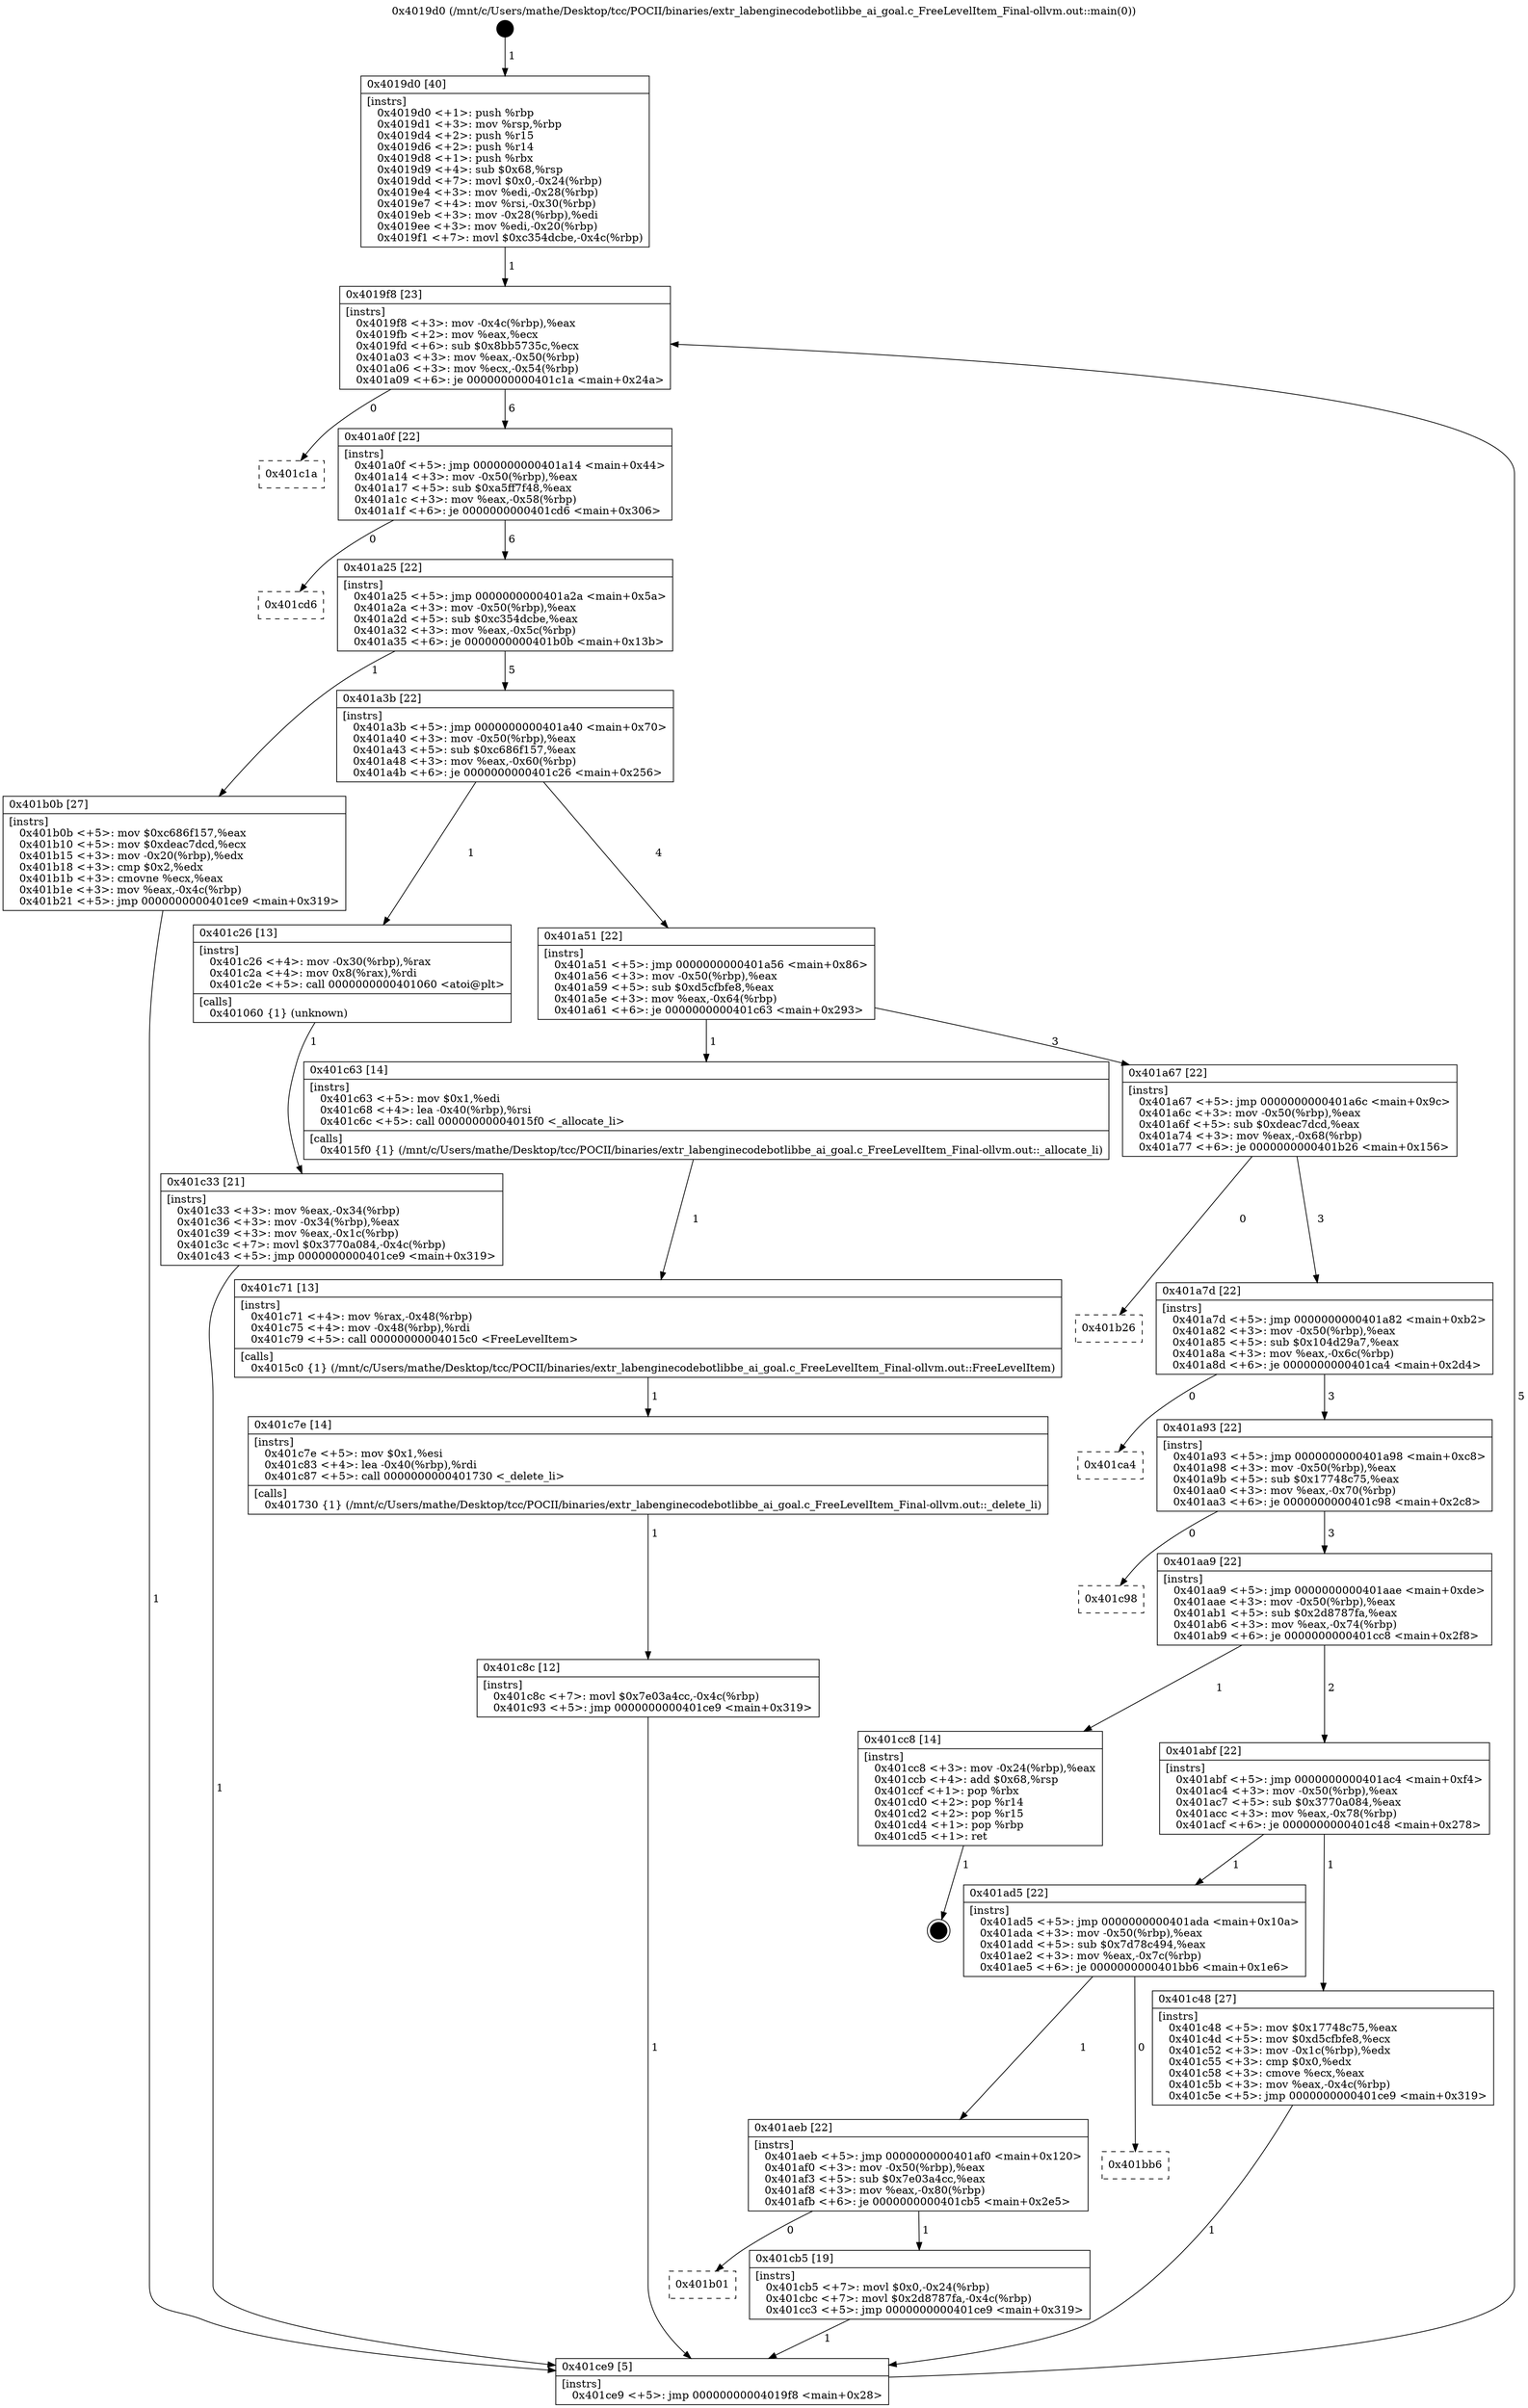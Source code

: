 digraph "0x4019d0" {
  label = "0x4019d0 (/mnt/c/Users/mathe/Desktop/tcc/POCII/binaries/extr_labenginecodebotlibbe_ai_goal.c_FreeLevelItem_Final-ollvm.out::main(0))"
  labelloc = "t"
  node[shape=record]

  Entry [label="",width=0.3,height=0.3,shape=circle,fillcolor=black,style=filled]
  "0x4019f8" [label="{
     0x4019f8 [23]\l
     | [instrs]\l
     &nbsp;&nbsp;0x4019f8 \<+3\>: mov -0x4c(%rbp),%eax\l
     &nbsp;&nbsp;0x4019fb \<+2\>: mov %eax,%ecx\l
     &nbsp;&nbsp;0x4019fd \<+6\>: sub $0x8bb5735c,%ecx\l
     &nbsp;&nbsp;0x401a03 \<+3\>: mov %eax,-0x50(%rbp)\l
     &nbsp;&nbsp;0x401a06 \<+3\>: mov %ecx,-0x54(%rbp)\l
     &nbsp;&nbsp;0x401a09 \<+6\>: je 0000000000401c1a \<main+0x24a\>\l
  }"]
  "0x401c1a" [label="{
     0x401c1a\l
  }", style=dashed]
  "0x401a0f" [label="{
     0x401a0f [22]\l
     | [instrs]\l
     &nbsp;&nbsp;0x401a0f \<+5\>: jmp 0000000000401a14 \<main+0x44\>\l
     &nbsp;&nbsp;0x401a14 \<+3\>: mov -0x50(%rbp),%eax\l
     &nbsp;&nbsp;0x401a17 \<+5\>: sub $0xa5ff7f48,%eax\l
     &nbsp;&nbsp;0x401a1c \<+3\>: mov %eax,-0x58(%rbp)\l
     &nbsp;&nbsp;0x401a1f \<+6\>: je 0000000000401cd6 \<main+0x306\>\l
  }"]
  Exit [label="",width=0.3,height=0.3,shape=circle,fillcolor=black,style=filled,peripheries=2]
  "0x401cd6" [label="{
     0x401cd6\l
  }", style=dashed]
  "0x401a25" [label="{
     0x401a25 [22]\l
     | [instrs]\l
     &nbsp;&nbsp;0x401a25 \<+5\>: jmp 0000000000401a2a \<main+0x5a\>\l
     &nbsp;&nbsp;0x401a2a \<+3\>: mov -0x50(%rbp),%eax\l
     &nbsp;&nbsp;0x401a2d \<+5\>: sub $0xc354dcbe,%eax\l
     &nbsp;&nbsp;0x401a32 \<+3\>: mov %eax,-0x5c(%rbp)\l
     &nbsp;&nbsp;0x401a35 \<+6\>: je 0000000000401b0b \<main+0x13b\>\l
  }"]
  "0x401b01" [label="{
     0x401b01\l
  }", style=dashed]
  "0x401b0b" [label="{
     0x401b0b [27]\l
     | [instrs]\l
     &nbsp;&nbsp;0x401b0b \<+5\>: mov $0xc686f157,%eax\l
     &nbsp;&nbsp;0x401b10 \<+5\>: mov $0xdeac7dcd,%ecx\l
     &nbsp;&nbsp;0x401b15 \<+3\>: mov -0x20(%rbp),%edx\l
     &nbsp;&nbsp;0x401b18 \<+3\>: cmp $0x2,%edx\l
     &nbsp;&nbsp;0x401b1b \<+3\>: cmovne %ecx,%eax\l
     &nbsp;&nbsp;0x401b1e \<+3\>: mov %eax,-0x4c(%rbp)\l
     &nbsp;&nbsp;0x401b21 \<+5\>: jmp 0000000000401ce9 \<main+0x319\>\l
  }"]
  "0x401a3b" [label="{
     0x401a3b [22]\l
     | [instrs]\l
     &nbsp;&nbsp;0x401a3b \<+5\>: jmp 0000000000401a40 \<main+0x70\>\l
     &nbsp;&nbsp;0x401a40 \<+3\>: mov -0x50(%rbp),%eax\l
     &nbsp;&nbsp;0x401a43 \<+5\>: sub $0xc686f157,%eax\l
     &nbsp;&nbsp;0x401a48 \<+3\>: mov %eax,-0x60(%rbp)\l
     &nbsp;&nbsp;0x401a4b \<+6\>: je 0000000000401c26 \<main+0x256\>\l
  }"]
  "0x401ce9" [label="{
     0x401ce9 [5]\l
     | [instrs]\l
     &nbsp;&nbsp;0x401ce9 \<+5\>: jmp 00000000004019f8 \<main+0x28\>\l
  }"]
  "0x4019d0" [label="{
     0x4019d0 [40]\l
     | [instrs]\l
     &nbsp;&nbsp;0x4019d0 \<+1\>: push %rbp\l
     &nbsp;&nbsp;0x4019d1 \<+3\>: mov %rsp,%rbp\l
     &nbsp;&nbsp;0x4019d4 \<+2\>: push %r15\l
     &nbsp;&nbsp;0x4019d6 \<+2\>: push %r14\l
     &nbsp;&nbsp;0x4019d8 \<+1\>: push %rbx\l
     &nbsp;&nbsp;0x4019d9 \<+4\>: sub $0x68,%rsp\l
     &nbsp;&nbsp;0x4019dd \<+7\>: movl $0x0,-0x24(%rbp)\l
     &nbsp;&nbsp;0x4019e4 \<+3\>: mov %edi,-0x28(%rbp)\l
     &nbsp;&nbsp;0x4019e7 \<+4\>: mov %rsi,-0x30(%rbp)\l
     &nbsp;&nbsp;0x4019eb \<+3\>: mov -0x28(%rbp),%edi\l
     &nbsp;&nbsp;0x4019ee \<+3\>: mov %edi,-0x20(%rbp)\l
     &nbsp;&nbsp;0x4019f1 \<+7\>: movl $0xc354dcbe,-0x4c(%rbp)\l
  }"]
  "0x401cb5" [label="{
     0x401cb5 [19]\l
     | [instrs]\l
     &nbsp;&nbsp;0x401cb5 \<+7\>: movl $0x0,-0x24(%rbp)\l
     &nbsp;&nbsp;0x401cbc \<+7\>: movl $0x2d8787fa,-0x4c(%rbp)\l
     &nbsp;&nbsp;0x401cc3 \<+5\>: jmp 0000000000401ce9 \<main+0x319\>\l
  }"]
  "0x401c26" [label="{
     0x401c26 [13]\l
     | [instrs]\l
     &nbsp;&nbsp;0x401c26 \<+4\>: mov -0x30(%rbp),%rax\l
     &nbsp;&nbsp;0x401c2a \<+4\>: mov 0x8(%rax),%rdi\l
     &nbsp;&nbsp;0x401c2e \<+5\>: call 0000000000401060 \<atoi@plt\>\l
     | [calls]\l
     &nbsp;&nbsp;0x401060 \{1\} (unknown)\l
  }"]
  "0x401a51" [label="{
     0x401a51 [22]\l
     | [instrs]\l
     &nbsp;&nbsp;0x401a51 \<+5\>: jmp 0000000000401a56 \<main+0x86\>\l
     &nbsp;&nbsp;0x401a56 \<+3\>: mov -0x50(%rbp),%eax\l
     &nbsp;&nbsp;0x401a59 \<+5\>: sub $0xd5cfbfe8,%eax\l
     &nbsp;&nbsp;0x401a5e \<+3\>: mov %eax,-0x64(%rbp)\l
     &nbsp;&nbsp;0x401a61 \<+6\>: je 0000000000401c63 \<main+0x293\>\l
  }"]
  "0x401c33" [label="{
     0x401c33 [21]\l
     | [instrs]\l
     &nbsp;&nbsp;0x401c33 \<+3\>: mov %eax,-0x34(%rbp)\l
     &nbsp;&nbsp;0x401c36 \<+3\>: mov -0x34(%rbp),%eax\l
     &nbsp;&nbsp;0x401c39 \<+3\>: mov %eax,-0x1c(%rbp)\l
     &nbsp;&nbsp;0x401c3c \<+7\>: movl $0x3770a084,-0x4c(%rbp)\l
     &nbsp;&nbsp;0x401c43 \<+5\>: jmp 0000000000401ce9 \<main+0x319\>\l
  }"]
  "0x401aeb" [label="{
     0x401aeb [22]\l
     | [instrs]\l
     &nbsp;&nbsp;0x401aeb \<+5\>: jmp 0000000000401af0 \<main+0x120\>\l
     &nbsp;&nbsp;0x401af0 \<+3\>: mov -0x50(%rbp),%eax\l
     &nbsp;&nbsp;0x401af3 \<+5\>: sub $0x7e03a4cc,%eax\l
     &nbsp;&nbsp;0x401af8 \<+3\>: mov %eax,-0x80(%rbp)\l
     &nbsp;&nbsp;0x401afb \<+6\>: je 0000000000401cb5 \<main+0x2e5\>\l
  }"]
  "0x401c63" [label="{
     0x401c63 [14]\l
     | [instrs]\l
     &nbsp;&nbsp;0x401c63 \<+5\>: mov $0x1,%edi\l
     &nbsp;&nbsp;0x401c68 \<+4\>: lea -0x40(%rbp),%rsi\l
     &nbsp;&nbsp;0x401c6c \<+5\>: call 00000000004015f0 \<_allocate_li\>\l
     | [calls]\l
     &nbsp;&nbsp;0x4015f0 \{1\} (/mnt/c/Users/mathe/Desktop/tcc/POCII/binaries/extr_labenginecodebotlibbe_ai_goal.c_FreeLevelItem_Final-ollvm.out::_allocate_li)\l
  }"]
  "0x401a67" [label="{
     0x401a67 [22]\l
     | [instrs]\l
     &nbsp;&nbsp;0x401a67 \<+5\>: jmp 0000000000401a6c \<main+0x9c\>\l
     &nbsp;&nbsp;0x401a6c \<+3\>: mov -0x50(%rbp),%eax\l
     &nbsp;&nbsp;0x401a6f \<+5\>: sub $0xdeac7dcd,%eax\l
     &nbsp;&nbsp;0x401a74 \<+3\>: mov %eax,-0x68(%rbp)\l
     &nbsp;&nbsp;0x401a77 \<+6\>: je 0000000000401b26 \<main+0x156\>\l
  }"]
  "0x401bb6" [label="{
     0x401bb6\l
  }", style=dashed]
  "0x401b26" [label="{
     0x401b26\l
  }", style=dashed]
  "0x401a7d" [label="{
     0x401a7d [22]\l
     | [instrs]\l
     &nbsp;&nbsp;0x401a7d \<+5\>: jmp 0000000000401a82 \<main+0xb2\>\l
     &nbsp;&nbsp;0x401a82 \<+3\>: mov -0x50(%rbp),%eax\l
     &nbsp;&nbsp;0x401a85 \<+5\>: sub $0x104d29a7,%eax\l
     &nbsp;&nbsp;0x401a8a \<+3\>: mov %eax,-0x6c(%rbp)\l
     &nbsp;&nbsp;0x401a8d \<+6\>: je 0000000000401ca4 \<main+0x2d4\>\l
  }"]
  "0x401c8c" [label="{
     0x401c8c [12]\l
     | [instrs]\l
     &nbsp;&nbsp;0x401c8c \<+7\>: movl $0x7e03a4cc,-0x4c(%rbp)\l
     &nbsp;&nbsp;0x401c93 \<+5\>: jmp 0000000000401ce9 \<main+0x319\>\l
  }"]
  "0x401ca4" [label="{
     0x401ca4\l
  }", style=dashed]
  "0x401a93" [label="{
     0x401a93 [22]\l
     | [instrs]\l
     &nbsp;&nbsp;0x401a93 \<+5\>: jmp 0000000000401a98 \<main+0xc8\>\l
     &nbsp;&nbsp;0x401a98 \<+3\>: mov -0x50(%rbp),%eax\l
     &nbsp;&nbsp;0x401a9b \<+5\>: sub $0x17748c75,%eax\l
     &nbsp;&nbsp;0x401aa0 \<+3\>: mov %eax,-0x70(%rbp)\l
     &nbsp;&nbsp;0x401aa3 \<+6\>: je 0000000000401c98 \<main+0x2c8\>\l
  }"]
  "0x401c7e" [label="{
     0x401c7e [14]\l
     | [instrs]\l
     &nbsp;&nbsp;0x401c7e \<+5\>: mov $0x1,%esi\l
     &nbsp;&nbsp;0x401c83 \<+4\>: lea -0x40(%rbp),%rdi\l
     &nbsp;&nbsp;0x401c87 \<+5\>: call 0000000000401730 \<_delete_li\>\l
     | [calls]\l
     &nbsp;&nbsp;0x401730 \{1\} (/mnt/c/Users/mathe/Desktop/tcc/POCII/binaries/extr_labenginecodebotlibbe_ai_goal.c_FreeLevelItem_Final-ollvm.out::_delete_li)\l
  }"]
  "0x401c98" [label="{
     0x401c98\l
  }", style=dashed]
  "0x401aa9" [label="{
     0x401aa9 [22]\l
     | [instrs]\l
     &nbsp;&nbsp;0x401aa9 \<+5\>: jmp 0000000000401aae \<main+0xde\>\l
     &nbsp;&nbsp;0x401aae \<+3\>: mov -0x50(%rbp),%eax\l
     &nbsp;&nbsp;0x401ab1 \<+5\>: sub $0x2d8787fa,%eax\l
     &nbsp;&nbsp;0x401ab6 \<+3\>: mov %eax,-0x74(%rbp)\l
     &nbsp;&nbsp;0x401ab9 \<+6\>: je 0000000000401cc8 \<main+0x2f8\>\l
  }"]
  "0x401c71" [label="{
     0x401c71 [13]\l
     | [instrs]\l
     &nbsp;&nbsp;0x401c71 \<+4\>: mov %rax,-0x48(%rbp)\l
     &nbsp;&nbsp;0x401c75 \<+4\>: mov -0x48(%rbp),%rdi\l
     &nbsp;&nbsp;0x401c79 \<+5\>: call 00000000004015c0 \<FreeLevelItem\>\l
     | [calls]\l
     &nbsp;&nbsp;0x4015c0 \{1\} (/mnt/c/Users/mathe/Desktop/tcc/POCII/binaries/extr_labenginecodebotlibbe_ai_goal.c_FreeLevelItem_Final-ollvm.out::FreeLevelItem)\l
  }"]
  "0x401cc8" [label="{
     0x401cc8 [14]\l
     | [instrs]\l
     &nbsp;&nbsp;0x401cc8 \<+3\>: mov -0x24(%rbp),%eax\l
     &nbsp;&nbsp;0x401ccb \<+4\>: add $0x68,%rsp\l
     &nbsp;&nbsp;0x401ccf \<+1\>: pop %rbx\l
     &nbsp;&nbsp;0x401cd0 \<+2\>: pop %r14\l
     &nbsp;&nbsp;0x401cd2 \<+2\>: pop %r15\l
     &nbsp;&nbsp;0x401cd4 \<+1\>: pop %rbp\l
     &nbsp;&nbsp;0x401cd5 \<+1\>: ret\l
  }"]
  "0x401abf" [label="{
     0x401abf [22]\l
     | [instrs]\l
     &nbsp;&nbsp;0x401abf \<+5\>: jmp 0000000000401ac4 \<main+0xf4\>\l
     &nbsp;&nbsp;0x401ac4 \<+3\>: mov -0x50(%rbp),%eax\l
     &nbsp;&nbsp;0x401ac7 \<+5\>: sub $0x3770a084,%eax\l
     &nbsp;&nbsp;0x401acc \<+3\>: mov %eax,-0x78(%rbp)\l
     &nbsp;&nbsp;0x401acf \<+6\>: je 0000000000401c48 \<main+0x278\>\l
  }"]
  "0x401ad5" [label="{
     0x401ad5 [22]\l
     | [instrs]\l
     &nbsp;&nbsp;0x401ad5 \<+5\>: jmp 0000000000401ada \<main+0x10a\>\l
     &nbsp;&nbsp;0x401ada \<+3\>: mov -0x50(%rbp),%eax\l
     &nbsp;&nbsp;0x401add \<+5\>: sub $0x7d78c494,%eax\l
     &nbsp;&nbsp;0x401ae2 \<+3\>: mov %eax,-0x7c(%rbp)\l
     &nbsp;&nbsp;0x401ae5 \<+6\>: je 0000000000401bb6 \<main+0x1e6\>\l
  }"]
  "0x401c48" [label="{
     0x401c48 [27]\l
     | [instrs]\l
     &nbsp;&nbsp;0x401c48 \<+5\>: mov $0x17748c75,%eax\l
     &nbsp;&nbsp;0x401c4d \<+5\>: mov $0xd5cfbfe8,%ecx\l
     &nbsp;&nbsp;0x401c52 \<+3\>: mov -0x1c(%rbp),%edx\l
     &nbsp;&nbsp;0x401c55 \<+3\>: cmp $0x0,%edx\l
     &nbsp;&nbsp;0x401c58 \<+3\>: cmove %ecx,%eax\l
     &nbsp;&nbsp;0x401c5b \<+3\>: mov %eax,-0x4c(%rbp)\l
     &nbsp;&nbsp;0x401c5e \<+5\>: jmp 0000000000401ce9 \<main+0x319\>\l
  }"]
  Entry -> "0x4019d0" [label=" 1"]
  "0x4019f8" -> "0x401c1a" [label=" 0"]
  "0x4019f8" -> "0x401a0f" [label=" 6"]
  "0x401cc8" -> Exit [label=" 1"]
  "0x401a0f" -> "0x401cd6" [label=" 0"]
  "0x401a0f" -> "0x401a25" [label=" 6"]
  "0x401cb5" -> "0x401ce9" [label=" 1"]
  "0x401a25" -> "0x401b0b" [label=" 1"]
  "0x401a25" -> "0x401a3b" [label=" 5"]
  "0x401b0b" -> "0x401ce9" [label=" 1"]
  "0x4019d0" -> "0x4019f8" [label=" 1"]
  "0x401ce9" -> "0x4019f8" [label=" 5"]
  "0x401aeb" -> "0x401b01" [label=" 0"]
  "0x401a3b" -> "0x401c26" [label=" 1"]
  "0x401a3b" -> "0x401a51" [label=" 4"]
  "0x401c26" -> "0x401c33" [label=" 1"]
  "0x401c33" -> "0x401ce9" [label=" 1"]
  "0x401aeb" -> "0x401cb5" [label=" 1"]
  "0x401a51" -> "0x401c63" [label=" 1"]
  "0x401a51" -> "0x401a67" [label=" 3"]
  "0x401ad5" -> "0x401aeb" [label=" 1"]
  "0x401a67" -> "0x401b26" [label=" 0"]
  "0x401a67" -> "0x401a7d" [label=" 3"]
  "0x401ad5" -> "0x401bb6" [label=" 0"]
  "0x401a7d" -> "0x401ca4" [label=" 0"]
  "0x401a7d" -> "0x401a93" [label=" 3"]
  "0x401c8c" -> "0x401ce9" [label=" 1"]
  "0x401a93" -> "0x401c98" [label=" 0"]
  "0x401a93" -> "0x401aa9" [label=" 3"]
  "0x401c7e" -> "0x401c8c" [label=" 1"]
  "0x401aa9" -> "0x401cc8" [label=" 1"]
  "0x401aa9" -> "0x401abf" [label=" 2"]
  "0x401c71" -> "0x401c7e" [label=" 1"]
  "0x401abf" -> "0x401c48" [label=" 1"]
  "0x401abf" -> "0x401ad5" [label=" 1"]
  "0x401c48" -> "0x401ce9" [label=" 1"]
  "0x401c63" -> "0x401c71" [label=" 1"]
}
